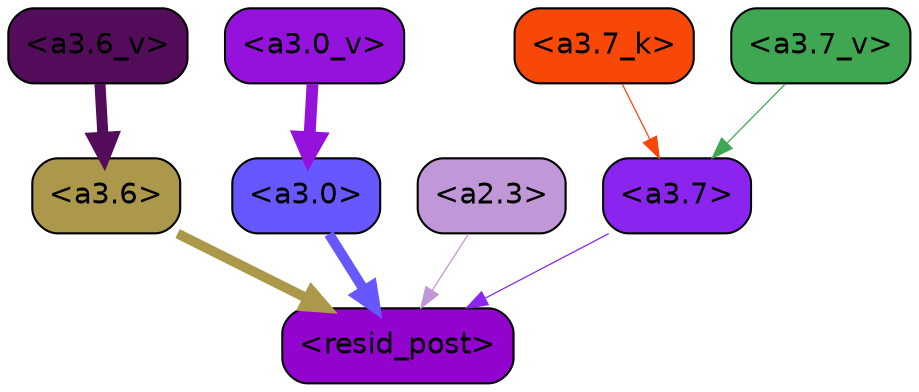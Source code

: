 strict digraph "" {
	graph [bgcolor=transparent,
		layout=dot,
		overlap=false,
		splines=true
	];
	"<a3.7>"	[color=black,
		fillcolor="#8b24ee",
		fontname=Helvetica,
		shape=box,
		style="filled, rounded"];
	"<resid_post>"	[color=black,
		fillcolor="#9203cd",
		fontname=Helvetica,
		shape=box,
		style="filled, rounded"];
	"<a3.7>" -> "<resid_post>"	[color="#8b24ee",
		penwidth=0.6];
	"<a3.6>"	[color=black,
		fillcolor="#ab984b",
		fontname=Helvetica,
		shape=box,
		style="filled, rounded"];
	"<a3.6>" -> "<resid_post>"	[color="#ab984b",
		penwidth=4.746312499046326];
	"<a3.0>"	[color=black,
		fillcolor="#6757fe",
		fontname=Helvetica,
		shape=box,
		style="filled, rounded"];
	"<a3.0>" -> "<resid_post>"	[color="#6757fe",
		penwidth=4.896343111991882];
	"<a2.3>"	[color=black,
		fillcolor="#c098d7",
		fontname=Helvetica,
		shape=box,
		style="filled, rounded"];
	"<a2.3>" -> "<resid_post>"	[color="#c098d7",
		penwidth=0.6];
	"<a3.7_k>"	[color=black,
		fillcolor="#f74807",
		fontname=Helvetica,
		shape=box,
		style="filled, rounded"];
	"<a3.7_k>" -> "<a3.7>"	[color="#f74807",
		penwidth=0.6];
	"<a3.7_v>"	[color=black,
		fillcolor="#3fa651",
		fontname=Helvetica,
		shape=box,
		style="filled, rounded"];
	"<a3.7_v>" -> "<a3.7>"	[color="#3fa651",
		penwidth=0.6];
	"<a3.6_v>"	[color=black,
		fillcolor="#520c59",
		fontname=Helvetica,
		shape=box,
		style="filled, rounded"];
	"<a3.6_v>" -> "<a3.6>"	[color="#520c59",
		penwidth=5.297133803367615];
	"<a3.0_v>"	[color=black,
		fillcolor="#9512dc",
		fontname=Helvetica,
		shape=box,
		style="filled, rounded"];
	"<a3.0_v>" -> "<a3.0>"	[color="#9512dc",
		penwidth=5.680712580680847];
}

